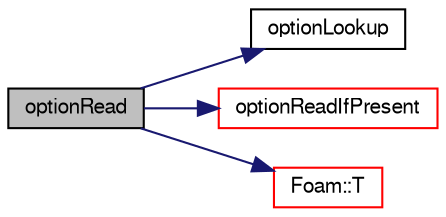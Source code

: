 digraph "optionRead"
{
  bgcolor="transparent";
  edge [fontname="FreeSans",fontsize="10",labelfontname="FreeSans",labelfontsize="10"];
  node [fontname="FreeSans",fontsize="10",shape=record];
  rankdir="LR";
  Node1109 [label="optionRead",height=0.2,width=0.4,color="black", fillcolor="grey75", style="filled", fontcolor="black"];
  Node1109 -> Node1110 [color="midnightblue",fontsize="10",style="solid",fontname="FreeSans"];
  Node1110 [label="optionLookup",height=0.2,width=0.4,color="black",URL="$a26662.html#ad11db8b2f805a2de0fe949864fab1e65",tooltip="Return an IStringStream from the named option. "];
  Node1109 -> Node1111 [color="midnightblue",fontsize="10",style="solid",fontname="FreeSans"];
  Node1111 [label="optionReadIfPresent",height=0.2,width=0.4,color="red",URL="$a26662.html#a98d7a32a576523c8bc2d0866a115e309",tooltip="Read a value from the named option if present. "];
  Node1109 -> Node1113 [color="midnightblue",fontsize="10",style="solid",fontname="FreeSans"];
  Node1113 [label="Foam::T",height=0.2,width=0.4,color="red",URL="$a21124.html#ae57fda0abb14bb0944947c463c6e09d4"];
}
